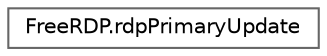digraph "Graphical Class Hierarchy"
{
 // LATEX_PDF_SIZE
  bgcolor="transparent";
  edge [fontname=Helvetica,fontsize=10,labelfontname=Helvetica,labelfontsize=10];
  node [fontname=Helvetica,fontsize=10,shape=box,height=0.2,width=0.4];
  rankdir="LR";
  Node0 [id="Node000000",label="FreeRDP.rdpPrimaryUpdate",height=0.2,width=0.4,color="grey40", fillcolor="white", style="filled",URL="$struct_free_r_d_p_1_1rdp_primary_update.html",tooltip=" "];
}
